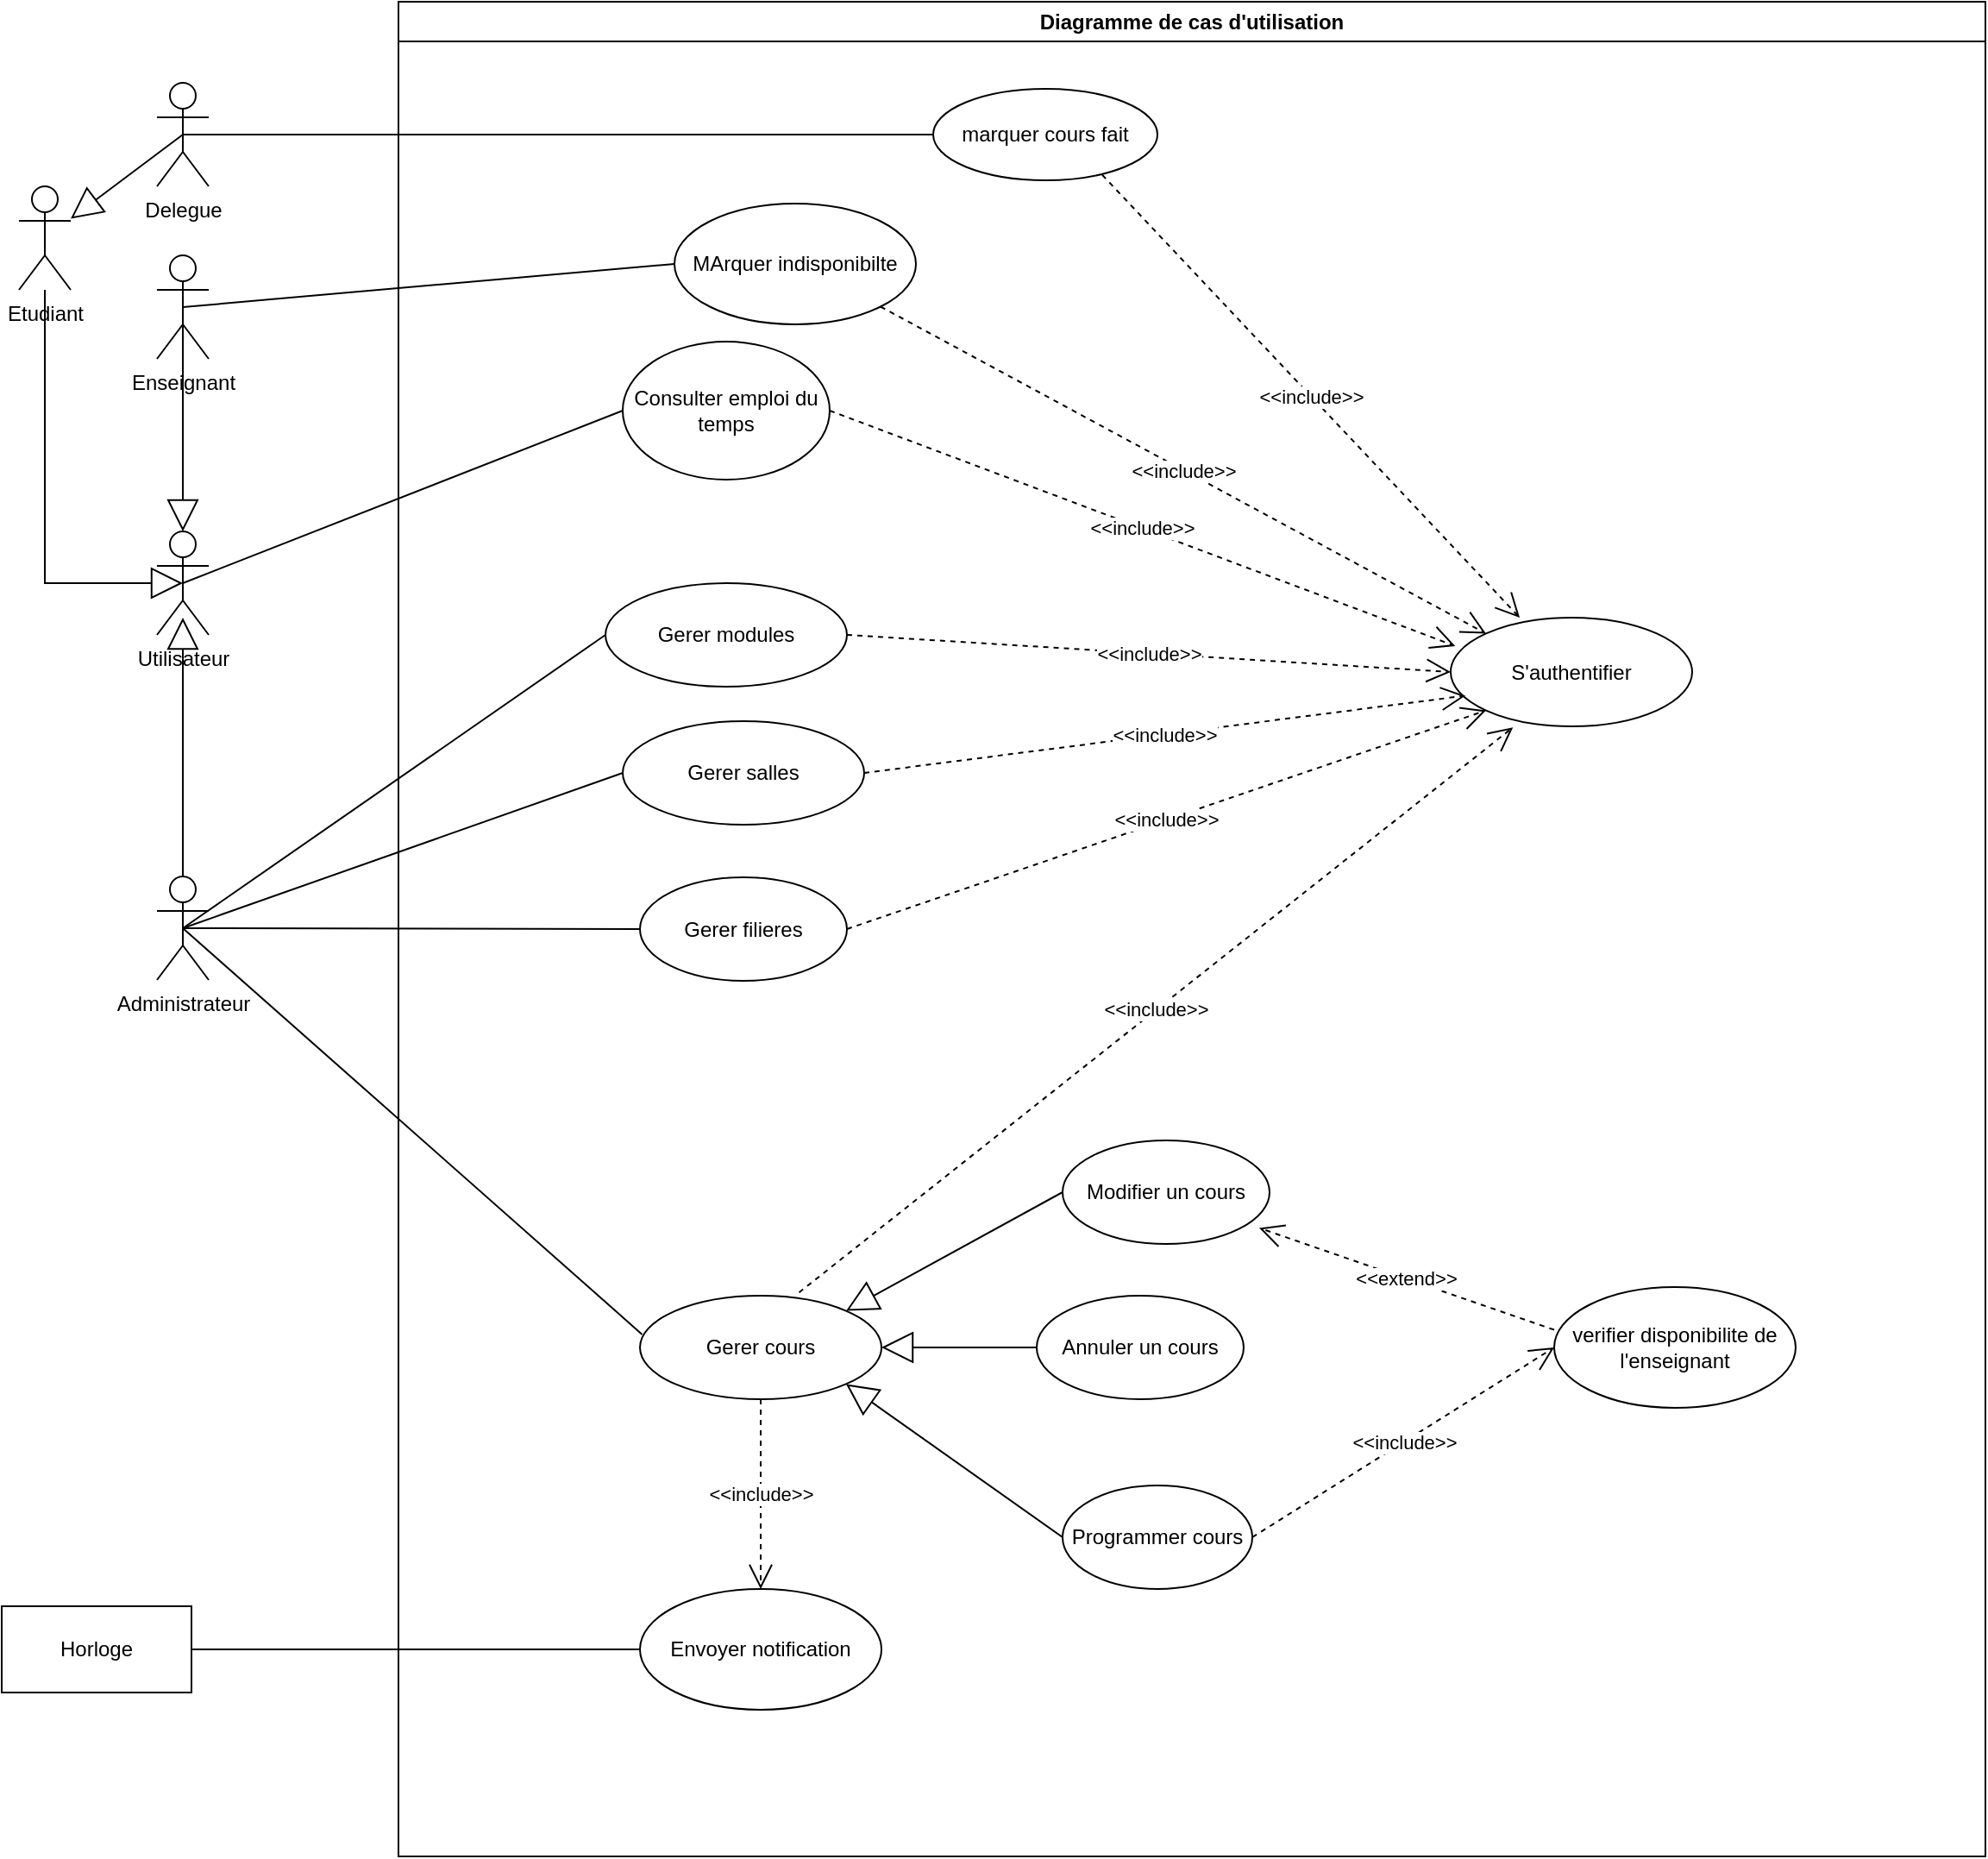 <mxfile version="26.1.1">
  <diagram name="Page-1" id="cx4DLqC5AQIR3qchXfr-">
    <mxGraphModel dx="1878" dy="830" grid="1" gridSize="10" guides="1" tooltips="1" connect="1" arrows="1" fold="1" page="1" pageScale="1" pageWidth="850" pageHeight="1100" math="0" shadow="0">
      <root>
        <mxCell id="0" />
        <mxCell id="1" parent="0" />
        <mxCell id="HRM8JFLmyya3t_27jRYU-1" value="Utilisateur" style="shape=umlActor;verticalLabelPosition=bottom;verticalAlign=top;html=1;outlineConnect=0;" parent="1" vertex="1">
          <mxGeometry x="240" y="320" width="30" height="60" as="geometry" />
        </mxCell>
        <mxCell id="HRM8JFLmyya3t_27jRYU-2" value="Administrateur" style="shape=umlActor;verticalLabelPosition=bottom;verticalAlign=top;html=1;outlineConnect=0;" parent="1" vertex="1">
          <mxGeometry x="240" y="520" width="30" height="60" as="geometry" />
        </mxCell>
        <mxCell id="HRM8JFLmyya3t_27jRYU-4" value="" style="endArrow=block;endSize=16;endFill=0;html=1;rounded=0;exitX=0.5;exitY=0;exitDx=0;exitDy=0;exitPerimeter=0;" parent="1" source="HRM8JFLmyya3t_27jRYU-2" edge="1">
          <mxGeometry width="160" relative="1" as="geometry">
            <mxPoint x="250" y="330" as="sourcePoint" />
            <mxPoint x="255" y="370" as="targetPoint" />
          </mxGeometry>
        </mxCell>
        <mxCell id="HRM8JFLmyya3t_27jRYU-5" value="Enseignant" style="shape=umlActor;verticalLabelPosition=bottom;verticalAlign=top;html=1;outlineConnect=0;" parent="1" vertex="1">
          <mxGeometry x="240" y="160" width="30" height="60" as="geometry" />
        </mxCell>
        <mxCell id="HRM8JFLmyya3t_27jRYU-8" value="" style="endArrow=block;endSize=16;endFill=0;html=1;rounded=0;exitX=0.5;exitY=0.5;exitDx=0;exitDy=0;exitPerimeter=0;" parent="1" source="HRM8JFLmyya3t_27jRYU-5" target="HRM8JFLmyya3t_27jRYU-1" edge="1">
          <mxGeometry x="-0.419" width="160" relative="1" as="geometry">
            <mxPoint x="-70" y="530" as="sourcePoint" />
            <mxPoint x="45" y="120" as="targetPoint" />
            <Array as="points" />
            <mxPoint as="offset" />
          </mxGeometry>
        </mxCell>
        <mxCell id="HRM8JFLmyya3t_27jRYU-9" value="Etudiant" style="shape=umlActor;verticalLabelPosition=bottom;verticalAlign=top;html=1;outlineConnect=0;" parent="1" vertex="1">
          <mxGeometry x="160" y="120" width="30" height="60" as="geometry" />
        </mxCell>
        <mxCell id="HRM8JFLmyya3t_27jRYU-11" value="Delegue" style="shape=umlActor;verticalLabelPosition=bottom;verticalAlign=top;html=1;outlineConnect=0;" parent="1" vertex="1">
          <mxGeometry x="240" y="60" width="30" height="60" as="geometry" />
        </mxCell>
        <mxCell id="HRM8JFLmyya3t_27jRYU-12" value="" style="endArrow=block;endSize=16;endFill=0;html=1;rounded=0;exitX=0.5;exitY=0.5;exitDx=0;exitDy=0;exitPerimeter=0;" parent="1" source="HRM8JFLmyya3t_27jRYU-11" target="HRM8JFLmyya3t_27jRYU-9" edge="1">
          <mxGeometry width="160" relative="1" as="geometry">
            <mxPoint x="270" y="630" as="sourcePoint" />
            <mxPoint x="430" y="630" as="targetPoint" />
          </mxGeometry>
        </mxCell>
        <mxCell id="HRM8JFLmyya3t_27jRYU-13" value="Diagramme de cas d&#39;utilisation" style="swimlane;whiteSpace=wrap;html=1;" parent="1" vertex="1">
          <mxGeometry x="380" y="13" width="920" height="1075" as="geometry" />
        </mxCell>
        <mxCell id="HRM8JFLmyya3t_27jRYU-14" value="Consulter emploi du temps" style="ellipse;whiteSpace=wrap;html=1;" parent="HRM8JFLmyya3t_27jRYU-13" vertex="1">
          <mxGeometry x="130" y="197" width="120" height="80" as="geometry" />
        </mxCell>
        <mxCell id="HRM8JFLmyya3t_27jRYU-18" value="Gerer modules" style="ellipse;whiteSpace=wrap;html=1;" parent="HRM8JFLmyya3t_27jRYU-13" vertex="1">
          <mxGeometry x="120" y="337" width="140" height="60" as="geometry" />
        </mxCell>
        <mxCell id="HRM8JFLmyya3t_27jRYU-19" value="Gerer salles" style="ellipse;whiteSpace=wrap;html=1;" parent="HRM8JFLmyya3t_27jRYU-13" vertex="1">
          <mxGeometry x="130" y="417" width="140" height="60" as="geometry" />
        </mxCell>
        <mxCell id="HRM8JFLmyya3t_27jRYU-20" value="Gerer cours" style="ellipse;whiteSpace=wrap;html=1;" parent="HRM8JFLmyya3t_27jRYU-13" vertex="1">
          <mxGeometry x="140" y="750" width="140" height="60" as="geometry" />
        </mxCell>
        <mxCell id="2" value="Gerer filieres" style="ellipse;whiteSpace=wrap;html=1;" parent="HRM8JFLmyya3t_27jRYU-13" vertex="1">
          <mxGeometry x="140" y="507.5" width="120" height="60" as="geometry" />
        </mxCell>
        <mxCell id="c5NRozAmg11qqc1_xkhZ-5" value="Programmer cours" style="ellipse;whiteSpace=wrap;html=1;" vertex="1" parent="HRM8JFLmyya3t_27jRYU-13">
          <mxGeometry x="385" y="860" width="110" height="60" as="geometry" />
        </mxCell>
        <mxCell id="c5NRozAmg11qqc1_xkhZ-6" value="Modifier un cours" style="ellipse;whiteSpace=wrap;html=1;" vertex="1" parent="HRM8JFLmyya3t_27jRYU-13">
          <mxGeometry x="385" y="660" width="120" height="60" as="geometry" />
        </mxCell>
        <mxCell id="c5NRozAmg11qqc1_xkhZ-7" value="Annuler un cours" style="ellipse;whiteSpace=wrap;html=1;" vertex="1" parent="HRM8JFLmyya3t_27jRYU-13">
          <mxGeometry x="370" y="750" width="120" height="60" as="geometry" />
        </mxCell>
        <mxCell id="c5NRozAmg11qqc1_xkhZ-8" value="" style="endArrow=block;endSize=16;endFill=0;html=1;rounded=0;exitX=0;exitY=0.5;exitDx=0;exitDy=0;entryX=1;entryY=1;entryDx=0;entryDy=0;" edge="1" parent="HRM8JFLmyya3t_27jRYU-13" source="c5NRozAmg11qqc1_xkhZ-5" target="HRM8JFLmyya3t_27jRYU-20">
          <mxGeometry width="160" relative="1" as="geometry">
            <mxPoint x="170" y="670" as="sourcePoint" />
            <mxPoint x="330" y="670" as="targetPoint" />
          </mxGeometry>
        </mxCell>
        <mxCell id="c5NRozAmg11qqc1_xkhZ-10" value="" style="endArrow=block;endSize=16;endFill=0;html=1;rounded=0;exitX=0;exitY=0.5;exitDx=0;exitDy=0;entryX=1;entryY=0.5;entryDx=0;entryDy=0;" edge="1" parent="HRM8JFLmyya3t_27jRYU-13" source="c5NRozAmg11qqc1_xkhZ-7" target="HRM8JFLmyya3t_27jRYU-20">
          <mxGeometry x="1" y="-160" width="160" relative="1" as="geometry">
            <mxPoint x="170" y="670" as="sourcePoint" />
            <mxPoint x="330" y="670" as="targetPoint" />
            <Array as="points" />
            <mxPoint as="offset" />
          </mxGeometry>
        </mxCell>
        <mxCell id="c5NRozAmg11qqc1_xkhZ-11" value="" style="endArrow=block;endSize=16;endFill=0;html=1;rounded=0;exitX=0;exitY=0.5;exitDx=0;exitDy=0;entryX=1;entryY=0;entryDx=0;entryDy=0;" edge="1" parent="HRM8JFLmyya3t_27jRYU-13" source="c5NRozAmg11qqc1_xkhZ-6" target="HRM8JFLmyya3t_27jRYU-20">
          <mxGeometry width="160" relative="1" as="geometry">
            <mxPoint x="520" y="315" as="sourcePoint" />
            <mxPoint x="280" y="430" as="targetPoint" />
          </mxGeometry>
        </mxCell>
        <mxCell id="c5NRozAmg11qqc1_xkhZ-12" value="Envoyer notification" style="ellipse;whiteSpace=wrap;html=1;" vertex="1" parent="HRM8JFLmyya3t_27jRYU-13">
          <mxGeometry x="140" y="920" width="140" height="70" as="geometry" />
        </mxCell>
        <mxCell id="c5NRozAmg11qqc1_xkhZ-19" value="S&#39;authentifier" style="ellipse;whiteSpace=wrap;html=1;" vertex="1" parent="HRM8JFLmyya3t_27jRYU-13">
          <mxGeometry x="610" y="357" width="140" height="63" as="geometry" />
        </mxCell>
        <mxCell id="c5NRozAmg11qqc1_xkhZ-20" value="&amp;lt;&amp;lt;include&amp;gt;&amp;gt;" style="endArrow=open;endSize=12;dashed=1;html=1;rounded=0;exitX=1;exitY=0.5;exitDx=0;exitDy=0;entryX=0.019;entryY=0.261;entryDx=0;entryDy=0;entryPerimeter=0;" edge="1" parent="HRM8JFLmyya3t_27jRYU-13" source="HRM8JFLmyya3t_27jRYU-14" target="c5NRozAmg11qqc1_xkhZ-19">
          <mxGeometry width="160" relative="1" as="geometry">
            <mxPoint x="250" y="500" as="sourcePoint" />
            <mxPoint x="410" y="500" as="targetPoint" />
          </mxGeometry>
        </mxCell>
        <mxCell id="c5NRozAmg11qqc1_xkhZ-21" value="&amp;lt;&amp;lt;include&amp;gt;&amp;gt;" style="endArrow=open;endSize=12;dashed=1;html=1;rounded=0;exitX=1;exitY=0.5;exitDx=0;exitDy=0;entryX=0;entryY=0.5;entryDx=0;entryDy=0;" edge="1" parent="HRM8JFLmyya3t_27jRYU-13" source="HRM8JFLmyya3t_27jRYU-18" target="c5NRozAmg11qqc1_xkhZ-19">
          <mxGeometry width="160" relative="1" as="geometry">
            <mxPoint x="250" y="500" as="sourcePoint" />
            <mxPoint x="410" y="500" as="targetPoint" />
          </mxGeometry>
        </mxCell>
        <mxCell id="c5NRozAmg11qqc1_xkhZ-22" value="&amp;lt;&amp;lt;include&amp;gt;&amp;gt;" style="endArrow=open;endSize=12;dashed=1;html=1;rounded=0;exitX=1;exitY=0.5;exitDx=0;exitDy=0;entryX=0.061;entryY=0.718;entryDx=0;entryDy=0;entryPerimeter=0;" edge="1" parent="HRM8JFLmyya3t_27jRYU-13" source="HRM8JFLmyya3t_27jRYU-19" target="c5NRozAmg11qqc1_xkhZ-19">
          <mxGeometry width="160" relative="1" as="geometry">
            <mxPoint x="250" y="500" as="sourcePoint" />
            <mxPoint x="590" y="407" as="targetPoint" />
          </mxGeometry>
        </mxCell>
        <mxCell id="c5NRozAmg11qqc1_xkhZ-23" value="&amp;lt;&amp;lt;include&amp;gt;&amp;gt;" style="endArrow=open;endSize=12;dashed=1;html=1;rounded=0;exitX=1;exitY=0.5;exitDx=0;exitDy=0;entryX=0;entryY=1;entryDx=0;entryDy=0;" edge="1" parent="HRM8JFLmyya3t_27jRYU-13" source="2" target="c5NRozAmg11qqc1_xkhZ-19">
          <mxGeometry width="160" relative="1" as="geometry">
            <mxPoint x="250" y="500" as="sourcePoint" />
            <mxPoint x="410" y="500" as="targetPoint" />
          </mxGeometry>
        </mxCell>
        <mxCell id="c5NRozAmg11qqc1_xkhZ-31" value="verifier disponibilite de l&#39;enseignant" style="ellipse;whiteSpace=wrap;html=1;" vertex="1" parent="HRM8JFLmyya3t_27jRYU-13">
          <mxGeometry x="670" y="745" width="140" height="70" as="geometry" />
        </mxCell>
        <mxCell id="c5NRozAmg11qqc1_xkhZ-33" value="&amp;lt;&amp;lt;include&amp;gt;&amp;gt;" style="endArrow=open;endSize=12;dashed=1;html=1;rounded=0;exitX=0.659;exitY=-0.031;exitDx=0;exitDy=0;exitPerimeter=0;entryX=0.258;entryY=1.009;entryDx=0;entryDy=0;entryPerimeter=0;" edge="1" parent="HRM8JFLmyya3t_27jRYU-13" source="HRM8JFLmyya3t_27jRYU-20" target="c5NRozAmg11qqc1_xkhZ-19">
          <mxGeometry width="160" relative="1" as="geometry">
            <mxPoint x="390" y="547" as="sourcePoint" />
            <mxPoint x="680" y="227" as="targetPoint" />
          </mxGeometry>
        </mxCell>
        <mxCell id="c5NRozAmg11qqc1_xkhZ-36" value="marquer cours fait" style="ellipse;whiteSpace=wrap;html=1;" vertex="1" parent="HRM8JFLmyya3t_27jRYU-13">
          <mxGeometry x="310" y="50.5" width="130" height="53" as="geometry" />
        </mxCell>
        <mxCell id="c5NRozAmg11qqc1_xkhZ-38" value="MArquer indisponibilte" style="ellipse;whiteSpace=wrap;html=1;" vertex="1" parent="HRM8JFLmyya3t_27jRYU-13">
          <mxGeometry x="160" y="117" width="140" height="70" as="geometry" />
        </mxCell>
        <mxCell id="c5NRozAmg11qqc1_xkhZ-40" value="&amp;lt;&amp;lt;include&amp;gt;&amp;gt;" style="endArrow=open;endSize=12;dashed=1;html=1;rounded=0;exitX=1;exitY=0.5;exitDx=0;exitDy=0;entryX=0;entryY=0.5;entryDx=0;entryDy=0;" edge="1" parent="HRM8JFLmyya3t_27jRYU-13" source="c5NRozAmg11qqc1_xkhZ-5" target="c5NRozAmg11qqc1_xkhZ-31">
          <mxGeometry width="160" relative="1" as="geometry">
            <mxPoint x="320" y="617" as="sourcePoint" />
            <mxPoint x="480" y="617" as="targetPoint" />
          </mxGeometry>
        </mxCell>
        <mxCell id="c5NRozAmg11qqc1_xkhZ-45" value="&amp;lt;&amp;lt;include&amp;gt;&amp;gt;" style="endArrow=open;endSize=12;dashed=1;html=1;rounded=0;exitX=1;exitY=1;exitDx=0;exitDy=0;entryX=0;entryY=0;entryDx=0;entryDy=0;" edge="1" parent="HRM8JFLmyya3t_27jRYU-13" source="c5NRozAmg11qqc1_xkhZ-38" target="c5NRozAmg11qqc1_xkhZ-19">
          <mxGeometry width="160" relative="1" as="geometry">
            <mxPoint x="260" y="247" as="sourcePoint" />
            <mxPoint x="603" y="385" as="targetPoint" />
          </mxGeometry>
        </mxCell>
        <mxCell id="c5NRozAmg11qqc1_xkhZ-46" value="&amp;lt;&amp;lt;include&amp;gt;&amp;gt;" style="endArrow=open;endSize=12;dashed=1;html=1;rounded=0;exitX=0.754;exitY=0.941;exitDx=0;exitDy=0;entryX=0.286;entryY=0;entryDx=0;entryDy=0;exitPerimeter=0;entryPerimeter=0;" edge="1" parent="HRM8JFLmyya3t_27jRYU-13" source="c5NRozAmg11qqc1_xkhZ-36" target="c5NRozAmg11qqc1_xkhZ-19">
          <mxGeometry width="160" relative="1" as="geometry">
            <mxPoint x="289" y="187" as="sourcePoint" />
            <mxPoint x="621" y="377" as="targetPoint" />
          </mxGeometry>
        </mxCell>
        <mxCell id="c5NRozAmg11qqc1_xkhZ-47" value="&amp;lt;&amp;lt;extend&amp;gt;&amp;gt;" style="endArrow=open;endSize=12;dashed=1;html=1;rounded=0;exitX=0;exitY=0.354;exitDx=0;exitDy=0;entryX=0.95;entryY=0.846;entryDx=0;entryDy=0;entryPerimeter=0;exitPerimeter=0;" edge="1" parent="HRM8JFLmyya3t_27jRYU-13" source="c5NRozAmg11qqc1_xkhZ-31" target="c5NRozAmg11qqc1_xkhZ-6">
          <mxGeometry width="160" relative="1" as="geometry">
            <mxPoint x="310" y="467" as="sourcePoint" />
            <mxPoint x="470" y="467" as="targetPoint" />
          </mxGeometry>
        </mxCell>
        <mxCell id="c5NRozAmg11qqc1_xkhZ-48" value="&amp;lt;&amp;lt;include&amp;gt;&amp;gt;" style="endArrow=open;endSize=12;dashed=1;html=1;rounded=0;exitX=0.5;exitY=1;exitDx=0;exitDy=0;entryX=0.5;entryY=0;entryDx=0;entryDy=0;" edge="1" parent="HRM8JFLmyya3t_27jRYU-13" source="HRM8JFLmyya3t_27jRYU-20" target="c5NRozAmg11qqc1_xkhZ-12">
          <mxGeometry width="160" relative="1" as="geometry">
            <mxPoint x="270" y="617" as="sourcePoint" />
            <mxPoint x="430" y="617" as="targetPoint" />
          </mxGeometry>
        </mxCell>
        <mxCell id="HRM8JFLmyya3t_27jRYU-16" value="" style="endArrow=none;html=1;rounded=0;exitX=0.5;exitY=0.5;exitDx=0;exitDy=0;exitPerimeter=0;entryX=0;entryY=0.5;entryDx=0;entryDy=0;" parent="1" source="HRM8JFLmyya3t_27jRYU-1" target="HRM8JFLmyya3t_27jRYU-14" edge="1">
          <mxGeometry width="50" height="50" relative="1" as="geometry">
            <mxPoint x="520" y="470" as="sourcePoint" />
            <mxPoint x="570" y="420" as="targetPoint" />
          </mxGeometry>
        </mxCell>
        <mxCell id="HRM8JFLmyya3t_27jRYU-25" value="" style="endArrow=none;html=1;rounded=0;exitX=0.5;exitY=0.5;exitDx=0;exitDy=0;exitPerimeter=0;entryX=0;entryY=0.5;entryDx=0;entryDy=0;" parent="1" source="HRM8JFLmyya3t_27jRYU-2" target="HRM8JFLmyya3t_27jRYU-18" edge="1">
          <mxGeometry width="50" height="50" relative="1" as="geometry">
            <mxPoint x="510" y="390" as="sourcePoint" />
            <mxPoint x="560" y="340" as="targetPoint" />
          </mxGeometry>
        </mxCell>
        <mxCell id="HRM8JFLmyya3t_27jRYU-26" value="" style="endArrow=none;html=1;rounded=0;entryX=0;entryY=0.5;entryDx=0;entryDy=0;exitX=0.5;exitY=0.5;exitDx=0;exitDy=0;exitPerimeter=0;" parent="1" source="HRM8JFLmyya3t_27jRYU-2" target="HRM8JFLmyya3t_27jRYU-19" edge="1">
          <mxGeometry width="50" height="50" relative="1" as="geometry">
            <mxPoint x="510" y="390" as="sourcePoint" />
            <mxPoint x="560" y="340" as="targetPoint" />
          </mxGeometry>
        </mxCell>
        <mxCell id="HRM8JFLmyya3t_27jRYU-27" value="" style="endArrow=none;html=1;rounded=0;exitX=0.5;exitY=0.5;exitDx=0;exitDy=0;exitPerimeter=0;entryX=0.009;entryY=0.374;entryDx=0;entryDy=0;entryPerimeter=0;" parent="1" source="HRM8JFLmyya3t_27jRYU-2" target="HRM8JFLmyya3t_27jRYU-20" edge="1">
          <mxGeometry width="50" height="50" relative="1" as="geometry">
            <mxPoint x="510" y="390" as="sourcePoint" />
            <mxPoint x="560" y="340" as="targetPoint" />
          </mxGeometry>
        </mxCell>
        <mxCell id="3" value="" style="endArrow=none;html=1;entryX=0;entryY=0.5;entryDx=0;entryDy=0;exitX=0.5;exitY=0.5;exitDx=0;exitDy=0;exitPerimeter=0;" parent="1" source="HRM8JFLmyya3t_27jRYU-2" target="2" edge="1">
          <mxGeometry width="50" height="50" relative="1" as="geometry">
            <mxPoint x="255" y="530" as="sourcePoint" />
            <mxPoint x="420" y="480" as="targetPoint" />
          </mxGeometry>
        </mxCell>
        <mxCell id="c5NRozAmg11qqc1_xkhZ-16" value="" style="endArrow=none;html=1;rounded=0;exitX=0;exitY=0.5;exitDx=0;exitDy=0;entryX=1;entryY=0.5;entryDx=0;entryDy=0;" edge="1" parent="1" source="c5NRozAmg11qqc1_xkhZ-12" target="c5NRozAmg11qqc1_xkhZ-42">
          <mxGeometry width="50" height="50" relative="1" as="geometry">
            <mxPoint x="540" y="350" as="sourcePoint" />
            <mxPoint x="255" y="968" as="targetPoint" />
          </mxGeometry>
        </mxCell>
        <mxCell id="c5NRozAmg11qqc1_xkhZ-35" value="" style="endArrow=block;endSize=16;endFill=0;html=1;rounded=0;entryX=0.5;entryY=0.5;entryDx=0;entryDy=0;entryPerimeter=0;" edge="1" parent="1" source="HRM8JFLmyya3t_27jRYU-9" target="HRM8JFLmyya3t_27jRYU-1">
          <mxGeometry width="160" relative="1" as="geometry">
            <mxPoint x="700" y="530" as="sourcePoint" />
            <mxPoint x="860" y="530" as="targetPoint" />
            <Array as="points">
              <mxPoint x="175" y="350" />
            </Array>
          </mxGeometry>
        </mxCell>
        <mxCell id="c5NRozAmg11qqc1_xkhZ-37" value="" style="endArrow=none;html=1;rounded=0;exitX=0;exitY=0.5;exitDx=0;exitDy=0;entryX=0.5;entryY=0.5;entryDx=0;entryDy=0;entryPerimeter=0;" edge="1" parent="1" source="c5NRozAmg11qqc1_xkhZ-36" target="HRM8JFLmyya3t_27jRYU-11">
          <mxGeometry width="50" height="50" relative="1" as="geometry">
            <mxPoint x="760" y="550" as="sourcePoint" />
            <mxPoint x="810" y="500" as="targetPoint" />
          </mxGeometry>
        </mxCell>
        <mxCell id="c5NRozAmg11qqc1_xkhZ-39" value="" style="endArrow=none;html=1;rounded=0;exitX=0.5;exitY=0.5;exitDx=0;exitDy=0;exitPerimeter=0;entryX=0;entryY=0.5;entryDx=0;entryDy=0;" edge="1" parent="1" source="HRM8JFLmyya3t_27jRYU-5" target="c5NRozAmg11qqc1_xkhZ-38">
          <mxGeometry width="50" height="50" relative="1" as="geometry">
            <mxPoint x="760" y="550" as="sourcePoint" />
            <mxPoint x="500" y="170" as="targetPoint" />
          </mxGeometry>
        </mxCell>
        <mxCell id="c5NRozAmg11qqc1_xkhZ-42" value="Horloge" style="html=1;whiteSpace=wrap;" vertex="1" parent="1">
          <mxGeometry x="150" y="943" width="110" height="50" as="geometry" />
        </mxCell>
      </root>
    </mxGraphModel>
  </diagram>
</mxfile>
